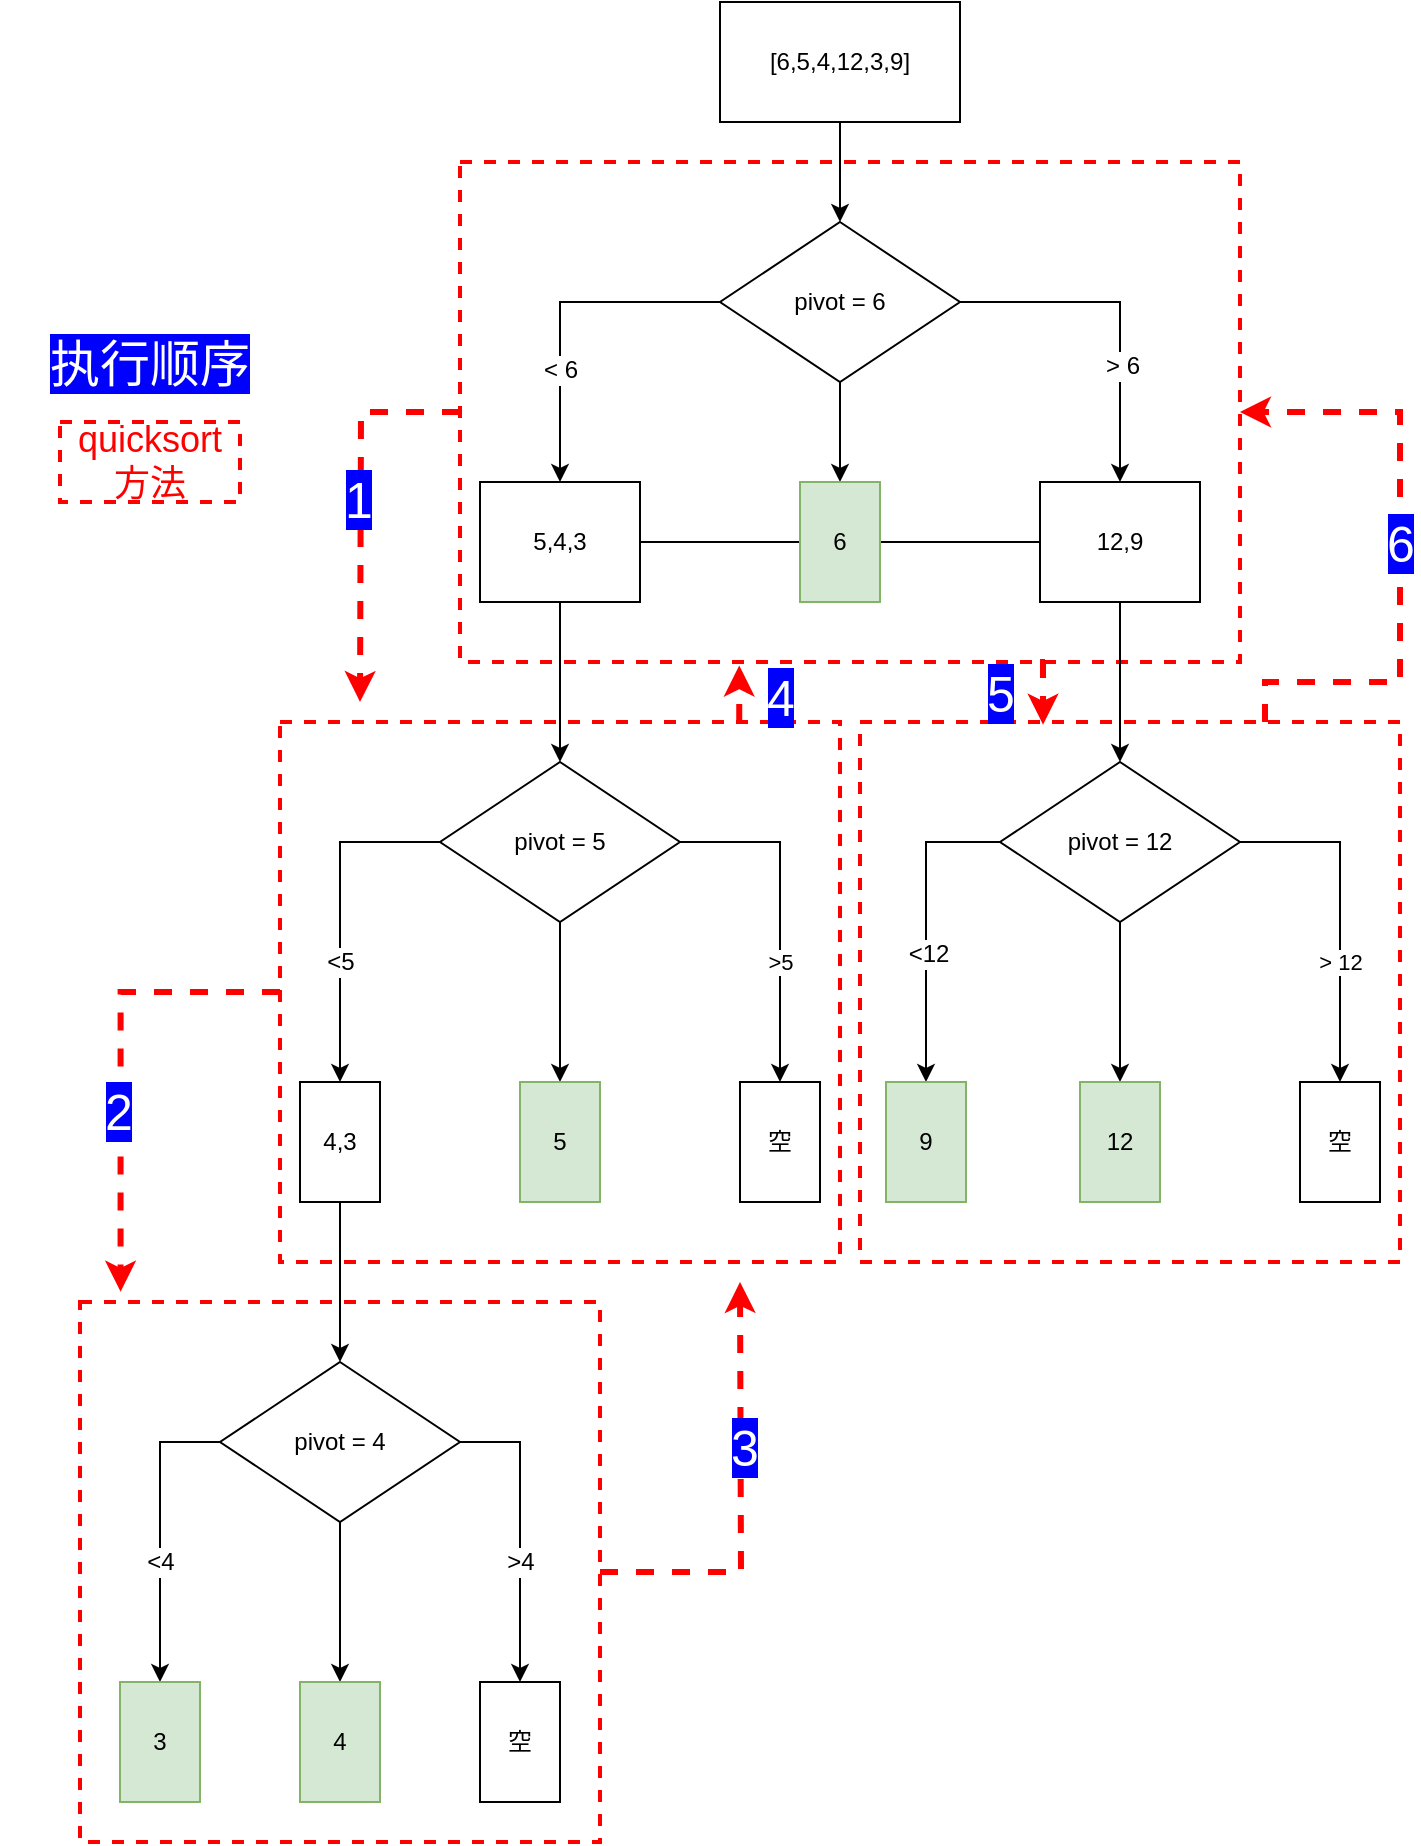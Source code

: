 <mxfile version="12.4.7" type="github"><diagram id="O758KTrr7liuaa_ls6n9" name="第 1 页"><mxGraphModel dx="2505" dy="849" grid="1" gridSize="10" guides="1" tooltips="1" connect="1" arrows="1" fold="1" page="1" pageScale="1" pageWidth="827" pageHeight="1169" math="0" shadow="0"><root><mxCell id="0"/><mxCell id="1" parent="0"/><mxCell id="smJ_Glh9SqQhHsjIq0Uy-64" value="" style="rounded=0;whiteSpace=wrap;html=1;shadow=0;fillColor=none;strokeColor=#FF0000;dashed=1;strokeWidth=2;" vertex="1" parent="1"><mxGeometry x="-10" y="890" width="260" height="270" as="geometry"/></mxCell><mxCell id="smJ_Glh9SqQhHsjIq0Uy-80" style="edgeStyle=orthogonalEdgeStyle;rounded=0;orthogonalLoop=1;jettySize=auto;html=1;exitX=0.75;exitY=1;exitDx=0;exitDy=0;entryX=0.339;entryY=0.005;entryDx=0;entryDy=0;entryPerimeter=0;dashed=1;endArrow=classic;endFill=1;strokeColor=#FF0000;strokeWidth=3;" edge="1" parent="1" source="smJ_Glh9SqQhHsjIq0Uy-67" target="smJ_Glh9SqQhHsjIq0Uy-65"><mxGeometry relative="1" as="geometry"/></mxCell><mxCell id="smJ_Glh9SqQhHsjIq0Uy-67" value="" style="rounded=0;whiteSpace=wrap;html=1;shadow=0;fillColor=none;strokeColor=#FF0000;dashed=1;strokeWidth=2;" vertex="1" parent="1"><mxGeometry x="180" y="320" width="390" height="250" as="geometry"/></mxCell><mxCell id="smJ_Glh9SqQhHsjIq0Uy-78" value="" style="edgeStyle=orthogonalEdgeStyle;rounded=0;orthogonalLoop=1;jettySize=auto;html=1;endArrow=classic;endFill=1;entryX=0.358;entryY=1.007;entryDx=0;entryDy=0;entryPerimeter=0;strokeColor=#FF0000;strokeWidth=3;dashed=1;" edge="1" parent="1" source="smJ_Glh9SqQhHsjIq0Uy-69" target="smJ_Glh9SqQhHsjIq0Uy-67"><mxGeometry relative="1" as="geometry"><Array as="points"><mxPoint x="320" y="600"/><mxPoint x="320" y="600"/></Array></mxGeometry></mxCell><mxCell id="smJ_Glh9SqQhHsjIq0Uy-69" value="" style="rounded=0;whiteSpace=wrap;html=1;shadow=0;fillColor=none;strokeColor=#FF0000;dashed=1;strokeWidth=2;" vertex="1" parent="1"><mxGeometry x="90" y="600" width="280" height="270" as="geometry"/></mxCell><mxCell id="smJ_Glh9SqQhHsjIq0Uy-81" style="edgeStyle=orthogonalEdgeStyle;rounded=0;orthogonalLoop=1;jettySize=auto;html=1;exitX=0.75;exitY=0;exitDx=0;exitDy=0;entryX=1;entryY=0.5;entryDx=0;entryDy=0;dashed=1;endArrow=classic;endFill=1;strokeColor=#FF0000;strokeWidth=3;" edge="1" parent="1" source="smJ_Glh9SqQhHsjIq0Uy-65" target="smJ_Glh9SqQhHsjIq0Uy-67"><mxGeometry relative="1" as="geometry"><Array as="points"><mxPoint x="582" y="580"/><mxPoint x="650" y="580"/><mxPoint x="650" y="445"/></Array></mxGeometry></mxCell><mxCell id="smJ_Glh9SqQhHsjIq0Uy-65" value="" style="rounded=0;whiteSpace=wrap;html=1;shadow=0;fillColor=none;strokeColor=#FF0000;dashed=1;strokeWidth=2;" vertex="1" parent="1"><mxGeometry x="380" y="600" width="270" height="270" as="geometry"/></mxCell><mxCell id="smJ_Glh9SqQhHsjIq0Uy-3" value="" style="edgeStyle=orthogonalEdgeStyle;rounded=0;orthogonalLoop=1;jettySize=auto;html=1;entryX=0.5;entryY=0;entryDx=0;entryDy=0;" edge="1" parent="1" source="smJ_Glh9SqQhHsjIq0Uy-1" target="smJ_Glh9SqQhHsjIq0Uy-4"><mxGeometry relative="1" as="geometry"><mxPoint x="370" y="320" as="targetPoint"/></mxGeometry></mxCell><mxCell id="smJ_Glh9SqQhHsjIq0Uy-1" value="[6,5,4,12,3,9]" style="rounded=0;whiteSpace=wrap;html=1;" vertex="1" parent="1"><mxGeometry x="310" y="240" width="120" height="60" as="geometry"/></mxCell><mxCell id="smJ_Glh9SqQhHsjIq0Uy-7" value="" style="edgeStyle=orthogonalEdgeStyle;rounded=0;orthogonalLoop=1;jettySize=auto;html=1;" edge="1" parent="1" source="smJ_Glh9SqQhHsjIq0Uy-4"><mxGeometry relative="1" as="geometry"><mxPoint x="370" y="480" as="targetPoint"/></mxGeometry></mxCell><mxCell id="smJ_Glh9SqQhHsjIq0Uy-12" value="" style="edgeStyle=orthogonalEdgeStyle;rounded=0;orthogonalLoop=1;jettySize=auto;html=1;endArrow=classic;endFill=1;entryX=0.5;entryY=0;entryDx=0;entryDy=0;" edge="1" parent="1" source="smJ_Glh9SqQhHsjIq0Uy-4" target="smJ_Glh9SqQhHsjIq0Uy-9"><mxGeometry relative="1" as="geometry"><mxPoint x="230" y="360" as="targetPoint"/></mxGeometry></mxCell><mxCell id="smJ_Glh9SqQhHsjIq0Uy-13" value="&amp;lt; 6" style="text;html=1;align=center;verticalAlign=middle;resizable=0;points=[];labelBackgroundColor=#ffffff;" vertex="1" connectable="0" parent="smJ_Glh9SqQhHsjIq0Uy-12"><mxGeometry x="0.078" y="1" relative="1" as="geometry"><mxPoint x="-1" y="22" as="offset"/></mxGeometry></mxCell><mxCell id="smJ_Glh9SqQhHsjIq0Uy-15" value="" style="edgeStyle=orthogonalEdgeStyle;rounded=0;orthogonalLoop=1;jettySize=auto;html=1;endArrow=classic;endFill=1;entryX=0.5;entryY=0;entryDx=0;entryDy=0;" edge="1" parent="1" source="smJ_Glh9SqQhHsjIq0Uy-4" target="smJ_Glh9SqQhHsjIq0Uy-16"><mxGeometry relative="1" as="geometry"><mxPoint x="510" y="360" as="targetPoint"/></mxGeometry></mxCell><mxCell id="smJ_Glh9SqQhHsjIq0Uy-18" value="&amp;gt; 6&lt;br&gt;" style="text;html=1;align=center;verticalAlign=middle;resizable=0;points=[];labelBackgroundColor=#ffffff;" vertex="1" connectable="0" parent="smJ_Glh9SqQhHsjIq0Uy-15"><mxGeometry x="0.32" y="1" relative="1" as="geometry"><mxPoint as="offset"/></mxGeometry></mxCell><mxCell id="smJ_Glh9SqQhHsjIq0Uy-4" value="pivot = 6" style="rhombus;whiteSpace=wrap;html=1;rounded=0;shadow=0;" vertex="1" parent="1"><mxGeometry x="310" y="350" width="120" height="80" as="geometry"/></mxCell><mxCell id="smJ_Glh9SqQhHsjIq0Uy-10" value="" style="edgeStyle=orthogonalEdgeStyle;rounded=0;orthogonalLoop=1;jettySize=auto;html=1;endArrow=none;endFill=0;" edge="1" parent="1" source="smJ_Glh9SqQhHsjIq0Uy-8" target="smJ_Glh9SqQhHsjIq0Uy-9"><mxGeometry relative="1" as="geometry"/></mxCell><mxCell id="smJ_Glh9SqQhHsjIq0Uy-17" value="" style="edgeStyle=orthogonalEdgeStyle;rounded=0;orthogonalLoop=1;jettySize=auto;html=1;endArrow=none;endFill=0;" edge="1" parent="1" source="smJ_Glh9SqQhHsjIq0Uy-8" target="smJ_Glh9SqQhHsjIq0Uy-16"><mxGeometry relative="1" as="geometry"/></mxCell><mxCell id="smJ_Glh9SqQhHsjIq0Uy-8" value="6" style="rounded=0;whiteSpace=wrap;html=1;fillColor=#d5e8d4;strokeColor=#82b366;" vertex="1" parent="1"><mxGeometry x="350" y="480" width="40" height="60" as="geometry"/></mxCell><mxCell id="smJ_Glh9SqQhHsjIq0Uy-20" value="" style="edgeStyle=orthogonalEdgeStyle;rounded=0;orthogonalLoop=1;jettySize=auto;html=1;endArrow=classic;endFill=1;" edge="1" parent="1" source="smJ_Glh9SqQhHsjIq0Uy-9"><mxGeometry relative="1" as="geometry"><mxPoint x="230" y="620" as="targetPoint"/></mxGeometry></mxCell><mxCell id="smJ_Glh9SqQhHsjIq0Uy-9" value="5,4,3" style="rounded=0;whiteSpace=wrap;html=1;" vertex="1" parent="1"><mxGeometry x="190" y="480" width="80" height="60" as="geometry"/></mxCell><mxCell id="smJ_Glh9SqQhHsjIq0Uy-47" value="" style="edgeStyle=orthogonalEdgeStyle;rounded=0;orthogonalLoop=1;jettySize=auto;html=1;endArrow=classic;endFill=1;" edge="1" parent="1" source="smJ_Glh9SqQhHsjIq0Uy-16"><mxGeometry relative="1" as="geometry"><mxPoint x="510" y="620" as="targetPoint"/></mxGeometry></mxCell><mxCell id="smJ_Glh9SqQhHsjIq0Uy-16" value="12,9" style="rounded=0;whiteSpace=wrap;html=1;" vertex="1" parent="1"><mxGeometry x="470" y="480" width="80" height="60" as="geometry"/></mxCell><mxCell id="smJ_Glh9SqQhHsjIq0Uy-23" value="" style="edgeStyle=orthogonalEdgeStyle;rounded=0;orthogonalLoop=1;jettySize=auto;html=1;endArrow=classic;endFill=1;" edge="1" parent="1" source="smJ_Glh9SqQhHsjIq0Uy-21"><mxGeometry relative="1" as="geometry"><mxPoint x="230" y="780" as="targetPoint"/></mxGeometry></mxCell><mxCell id="smJ_Glh9SqQhHsjIq0Uy-26" value="" style="edgeStyle=orthogonalEdgeStyle;rounded=0;orthogonalLoop=1;jettySize=auto;html=1;endArrow=classic;endFill=1;" edge="1" parent="1" source="smJ_Glh9SqQhHsjIq0Uy-21" target="smJ_Glh9SqQhHsjIq0Uy-27"><mxGeometry relative="1" as="geometry"><mxPoint x="90" y="660" as="targetPoint"/></mxGeometry></mxCell><mxCell id="smJ_Glh9SqQhHsjIq0Uy-31" value="&amp;lt;5" style="text;html=1;align=center;verticalAlign=middle;resizable=0;points=[];labelBackgroundColor=#ffffff;" vertex="1" connectable="0" parent="smJ_Glh9SqQhHsjIq0Uy-26"><mxGeometry x="0.353" y="-1" relative="1" as="geometry"><mxPoint x="1" y="-5" as="offset"/></mxGeometry></mxCell><mxCell id="smJ_Glh9SqQhHsjIq0Uy-29" value="&amp;gt;5&lt;br&gt;" style="edgeStyle=orthogonalEdgeStyle;rounded=0;orthogonalLoop=1;jettySize=auto;html=1;endArrow=classic;endFill=1;entryX=0.5;entryY=0;entryDx=0;entryDy=0;" edge="1" parent="1" source="smJ_Glh9SqQhHsjIq0Uy-21" target="smJ_Glh9SqQhHsjIq0Uy-30"><mxGeometry x="0.294" relative="1" as="geometry"><mxPoint x="360" y="700" as="targetPoint"/><mxPoint as="offset"/></mxGeometry></mxCell><mxCell id="smJ_Glh9SqQhHsjIq0Uy-21" value="pivot = 5" style="rhombus;whiteSpace=wrap;html=1;" vertex="1" parent="1"><mxGeometry x="170" y="620" width="120" height="80" as="geometry"/></mxCell><mxCell id="smJ_Glh9SqQhHsjIq0Uy-24" value="5" style="rounded=0;whiteSpace=wrap;html=1;fillColor=#d5e8d4;strokeColor=#82b366;" vertex="1" parent="1"><mxGeometry x="210" y="780" width="40" height="60" as="geometry"/></mxCell><mxCell id="smJ_Glh9SqQhHsjIq0Uy-33" value="" style="edgeStyle=orthogonalEdgeStyle;rounded=0;orthogonalLoop=1;jettySize=auto;html=1;endArrow=classic;endFill=1;" edge="1" parent="1" source="smJ_Glh9SqQhHsjIq0Uy-27"><mxGeometry relative="1" as="geometry"><mxPoint x="120" y="920" as="targetPoint"/></mxGeometry></mxCell><mxCell id="smJ_Glh9SqQhHsjIq0Uy-27" value="4,3" style="rounded=0;whiteSpace=wrap;html=1;" vertex="1" parent="1"><mxGeometry x="100" y="780" width="40" height="60" as="geometry"/></mxCell><mxCell id="smJ_Glh9SqQhHsjIq0Uy-30" value="空" style="rounded=0;whiteSpace=wrap;html=1;" vertex="1" parent="1"><mxGeometry x="320" y="780" width="40" height="60" as="geometry"/></mxCell><mxCell id="smJ_Glh9SqQhHsjIq0Uy-36" value="" style="edgeStyle=orthogonalEdgeStyle;rounded=0;orthogonalLoop=1;jettySize=auto;html=1;endArrow=classic;endFill=1;" edge="1" parent="1" source="smJ_Glh9SqQhHsjIq0Uy-34"><mxGeometry relative="1" as="geometry"><mxPoint x="120" y="1080" as="targetPoint"/></mxGeometry></mxCell><mxCell id="smJ_Glh9SqQhHsjIq0Uy-39" value="" style="edgeStyle=orthogonalEdgeStyle;rounded=0;orthogonalLoop=1;jettySize=auto;html=1;endArrow=classic;endFill=1;" edge="1" parent="1" source="smJ_Glh9SqQhHsjIq0Uy-34" target="smJ_Glh9SqQhHsjIq0Uy-40"><mxGeometry relative="1" as="geometry"><mxPoint x="-20" y="960" as="targetPoint"/></mxGeometry></mxCell><mxCell id="smJ_Glh9SqQhHsjIq0Uy-44" value="&amp;lt;4" style="text;html=1;align=center;verticalAlign=middle;resizable=0;points=[];labelBackgroundColor=#ffffff;" vertex="1" connectable="0" parent="smJ_Glh9SqQhHsjIq0Uy-39"><mxGeometry x="0.147" y="-1" relative="1" as="geometry"><mxPoint x="1" y="4" as="offset"/></mxGeometry></mxCell><mxCell id="smJ_Glh9SqQhHsjIq0Uy-42" value="" style="edgeStyle=orthogonalEdgeStyle;rounded=0;orthogonalLoop=1;jettySize=auto;html=1;endArrow=classic;endFill=1;entryX=0.5;entryY=0;entryDx=0;entryDy=0;" edge="1" parent="1" source="smJ_Glh9SqQhHsjIq0Uy-34" target="smJ_Glh9SqQhHsjIq0Uy-43"><mxGeometry relative="1" as="geometry"><mxPoint x="260" y="960" as="targetPoint"/></mxGeometry></mxCell><mxCell id="smJ_Glh9SqQhHsjIq0Uy-45" value="&amp;gt;4" style="text;html=1;align=center;verticalAlign=middle;resizable=0;points=[];labelBackgroundColor=#ffffff;" vertex="1" connectable="0" parent="smJ_Glh9SqQhHsjIq0Uy-42"><mxGeometry x="0.253" y="-1" relative="1" as="geometry"><mxPoint x="1" y="-4" as="offset"/></mxGeometry></mxCell><mxCell id="smJ_Glh9SqQhHsjIq0Uy-34" value="pivot = 4" style="rhombus;whiteSpace=wrap;html=1;" vertex="1" parent="1"><mxGeometry x="60" y="920" width="120" height="80" as="geometry"/></mxCell><mxCell id="smJ_Glh9SqQhHsjIq0Uy-37" value="4" style="rounded=0;whiteSpace=wrap;html=1;fillColor=#d5e8d4;strokeColor=#82b366;" vertex="1" parent="1"><mxGeometry x="100" y="1080" width="40" height="60" as="geometry"/></mxCell><mxCell id="smJ_Glh9SqQhHsjIq0Uy-40" value="3" style="rounded=0;whiteSpace=wrap;html=1;fillColor=#d5e8d4;strokeColor=#82b366;" vertex="1" parent="1"><mxGeometry x="10" y="1080" width="40" height="60" as="geometry"/></mxCell><mxCell id="smJ_Glh9SqQhHsjIq0Uy-43" value="空" style="rounded=0;whiteSpace=wrap;html=1;" vertex="1" parent="1"><mxGeometry x="190" y="1080" width="40" height="60" as="geometry"/></mxCell><mxCell id="smJ_Glh9SqQhHsjIq0Uy-58" value="" style="edgeStyle=orthogonalEdgeStyle;rounded=0;orthogonalLoop=1;jettySize=auto;html=1;endArrow=classic;endFill=1;entryX=0.5;entryY=0;entryDx=0;entryDy=0;" edge="1" parent="1" source="smJ_Glh9SqQhHsjIq0Uy-48" target="smJ_Glh9SqQhHsjIq0Uy-54"><mxGeometry relative="1" as="geometry"><mxPoint x="370" y="660" as="targetPoint"/></mxGeometry></mxCell><mxCell id="smJ_Glh9SqQhHsjIq0Uy-59" value="&amp;lt;12" style="text;html=1;align=center;verticalAlign=middle;resizable=0;points=[];labelBackgroundColor=#ffffff;" vertex="1" connectable="0" parent="smJ_Glh9SqQhHsjIq0Uy-58"><mxGeometry x="0.185" y="1" relative="1" as="geometry"><mxPoint as="offset"/></mxGeometry></mxCell><mxCell id="smJ_Glh9SqQhHsjIq0Uy-62" value="&amp;gt; 12&lt;br&gt;" style="edgeStyle=orthogonalEdgeStyle;rounded=0;orthogonalLoop=1;jettySize=auto;html=1;endArrow=classic;endFill=1;" edge="1" parent="1" source="smJ_Glh9SqQhHsjIq0Uy-48" target="smJ_Glh9SqQhHsjIq0Uy-60"><mxGeometry x="0.294" relative="1" as="geometry"><mxPoint x="650" y="660" as="targetPoint"/><mxPoint as="offset"/></mxGeometry></mxCell><mxCell id="smJ_Glh9SqQhHsjIq0Uy-77" value="" style="edgeStyle=orthogonalEdgeStyle;rounded=0;orthogonalLoop=1;jettySize=auto;html=1;endArrow=classic;endFill=1;" edge="1" parent="1" source="smJ_Glh9SqQhHsjIq0Uy-48"><mxGeometry relative="1" as="geometry"><mxPoint x="510" y="780" as="targetPoint"/></mxGeometry></mxCell><mxCell id="smJ_Glh9SqQhHsjIq0Uy-48" value="pivot = 12" style="rhombus;whiteSpace=wrap;html=1;" vertex="1" parent="1"><mxGeometry x="450" y="620" width="120" height="80" as="geometry"/></mxCell><mxCell id="smJ_Glh9SqQhHsjIq0Uy-51" value="12" style="rounded=0;whiteSpace=wrap;html=1;fillColor=#d5e8d4;strokeColor=#82b366;" vertex="1" parent="1"><mxGeometry x="490" y="780" width="40" height="60" as="geometry"/></mxCell><mxCell id="smJ_Glh9SqQhHsjIq0Uy-54" value="9" style="rounded=0;whiteSpace=wrap;html=1;fillColor=#d5e8d4;strokeColor=#82b366;" vertex="1" parent="1"><mxGeometry x="393" y="780" width="40" height="60" as="geometry"/></mxCell><mxCell id="smJ_Glh9SqQhHsjIq0Uy-60" value="空" style="rounded=0;whiteSpace=wrap;html=1;" vertex="1" parent="1"><mxGeometry x="600" y="780" width="40" height="60" as="geometry"/></mxCell><mxCell id="smJ_Glh9SqQhHsjIq0Uy-75" value="" style="edgeStyle=orthogonalEdgeStyle;rounded=0;orthogonalLoop=1;jettySize=auto;html=1;endArrow=classic;endFill=1;strokeWidth=3;dashed=1;strokeColor=#FF0000;" edge="1" parent="1" source="smJ_Glh9SqQhHsjIq0Uy-64"><mxGeometry relative="1" as="geometry"><mxPoint x="320" y="880" as="targetPoint"/></mxGeometry></mxCell><mxCell id="smJ_Glh9SqQhHsjIq0Uy-84" value="3" style="text;html=1;align=center;verticalAlign=middle;resizable=0;points=[];labelBackgroundColor=#0000FF;fontSize=25;fontColor=#FFFFFF;" vertex="1" connectable="0" parent="smJ_Glh9SqQhHsjIq0Uy-75"><mxGeometry x="0.242" y="-1" relative="1" as="geometry"><mxPoint as="offset"/></mxGeometry></mxCell><mxCell id="smJ_Glh9SqQhHsjIq0Uy-71" value="" style="edgeStyle=orthogonalEdgeStyle;rounded=0;orthogonalLoop=1;jettySize=auto;html=1;endArrow=classic;endFill=1;strokeColor=#FF0000;strokeWidth=3;dashed=1;" edge="1" parent="1" source="smJ_Glh9SqQhHsjIq0Uy-67"><mxGeometry relative="1" as="geometry"><mxPoint x="130" y="590" as="targetPoint"/></mxGeometry></mxCell><mxCell id="smJ_Glh9SqQhHsjIq0Uy-82" value="1" style="text;align=center;verticalAlign=middle;resizable=0;points=[];labelBackgroundColor=#0000FF;html=1;fontColor=#FFFFFF;fontSize=25;" vertex="1" connectable="0" parent="smJ_Glh9SqQhHsjIq0Uy-71"><mxGeometry x="-0.056" y="-2" relative="1" as="geometry"><mxPoint as="offset"/></mxGeometry></mxCell><mxCell id="smJ_Glh9SqQhHsjIq0Uy-73" value="" style="edgeStyle=orthogonalEdgeStyle;rounded=0;orthogonalLoop=1;jettySize=auto;html=1;endArrow=classic;endFill=1;entryX=0.078;entryY=-0.019;entryDx=0;entryDy=0;entryPerimeter=0;exitX=0;exitY=0.5;exitDx=0;exitDy=0;dashed=1;strokeColor=#FF0000;strokeWidth=3;" edge="1" parent="1" source="smJ_Glh9SqQhHsjIq0Uy-69" target="smJ_Glh9SqQhHsjIq0Uy-64"><mxGeometry relative="1" as="geometry"><mxPoint x="10" y="880" as="targetPoint"/></mxGeometry></mxCell><mxCell id="smJ_Glh9SqQhHsjIq0Uy-83" value="2" style="text;align=center;verticalAlign=middle;resizable=0;points=[];labelBackgroundColor=#0000FF;html=1;fontColor=#FFFFFF;fontSize=25;spacingLeft=5;spacingRight=5;" vertex="1" connectable="0" parent="1"><mxGeometry x="9.999" y="799.999" as="geometry"><mxPoint x="-1" y="-6" as="offset"/></mxGeometry></mxCell><mxCell id="smJ_Glh9SqQhHsjIq0Uy-85" value="4" style="text;html=1;align=center;verticalAlign=middle;resizable=0;points=[];labelBackgroundColor=#0000FF;fontSize=25;fontColor=#FFFFFF;" vertex="1" connectable="0" parent="1"><mxGeometry x="340.004" y="600.002" as="geometry"><mxPoint y="-13" as="offset"/></mxGeometry></mxCell><mxCell id="smJ_Glh9SqQhHsjIq0Uy-86" value="5&lt;span style=&quot;color: rgba(0 , 0 , 0 , 0) ; font-family: monospace ; font-size: 0px ; background-color: rgb(248 , 249 , 250)&quot;&gt;%3CmxGraphModel%3E%3Croot%3E%3CmxCell%20id%3D%220%22%2F%3E%3CmxCell%20id%3D%221%22%20parent%3D%220%22%2F%3E%3CmxCell%20id%3D%222%22%20value%3D%223%22%20style%3D%22text%3Bhtml%3D1%3Balign%3Dcenter%3BverticalAlign%3Dmiddle%3Bresizable%3D0%3Bpoints%3D%5B%5D%3BlabelBackgroundColor%3D%230000FF%3BfontSize%3D25%3BfontColor%3D%23FFFFFF%3B%22%20vertex%3D%221%22%20connectable%3D%220%22%20parent%3D%221%22%3E%3CmxGeometry%20x%3D%22320.834%22%20y%3D%22961.532%22%20as%3D%22geometry%22%3E%3CmxPoint%20as%3D%22offset%22%2F%3E%3C%2FmxGeometry%3E%3C%2FmxCell%3E%3C%2Froot%3E%3C%2FmxGraphModel%3E&lt;/span&gt;" style="text;html=1;align=center;verticalAlign=middle;resizable=0;points=[];labelBackgroundColor=#0000FF;fontSize=25;fontColor=#FFFFFF;" vertex="1" connectable="0" parent="1"><mxGeometry x="450.004" y="584.502" as="geometry"><mxPoint as="offset"/></mxGeometry></mxCell><mxCell id="smJ_Glh9SqQhHsjIq0Uy-87" value="6" style="text;html=1;align=center;verticalAlign=middle;resizable=0;points=[];labelBackgroundColor=#0000FF;fontSize=25;fontColor=#FFFFFF;" vertex="1" connectable="0" parent="1"><mxGeometry x="650.004" y="510.002" as="geometry"><mxPoint as="offset"/></mxGeometry></mxCell><mxCell id="smJ_Glh9SqQhHsjIq0Uy-89" value="执行顺序" style="text;html=1;strokeColor=none;fillColor=none;align=center;verticalAlign=middle;whiteSpace=wrap;rounded=0;shadow=0;dashed=1;labelBackgroundColor=#0000FF;fontSize=25;fontColor=#FFFFFF;" vertex="1" parent="1"><mxGeometry x="-50" y="410" width="150" height="20" as="geometry"/></mxCell><mxCell id="smJ_Glh9SqQhHsjIq0Uy-90" value="quicksort方法" style="rounded=0;whiteSpace=wrap;html=1;shadow=0;dashed=1;labelBackgroundColor=none;strokeColor=#FF0000;strokeWidth=2;fillColor=none;fontSize=18;fontColor=#FF0000;align=center;" vertex="1" parent="1"><mxGeometry x="-20" y="450" width="90" height="40" as="geometry"/></mxCell></root></mxGraphModel></diagram></mxfile>